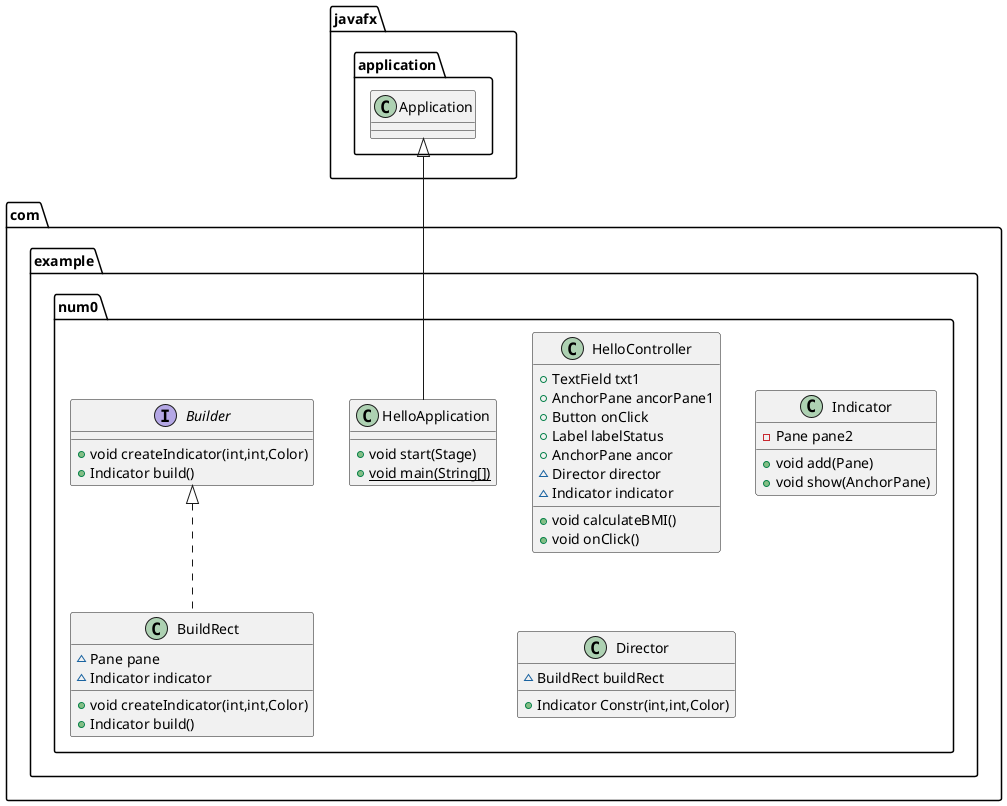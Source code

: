 @startuml
class com.example.num0.HelloApplication {
+ void start(Stage)
+ {static} void main(String[])
}
class com.example.num0.HelloController {
+ TextField txt1
+ AnchorPane ancorPane1
+ Button onClick
+ Label labelStatus
+ AnchorPane ancor
~ Director director
~ Indicator indicator
+ void calculateBMI()
+ void onClick()
}
class com.example.num0.Indicator {
- Pane pane2
+ void add(Pane)
+ void show(AnchorPane)
}
class com.example.num0.Director {
~ BuildRect buildRect
+ Indicator Constr(int,int,Color)
}
class com.example.num0.BuildRect {
~ Pane pane
~ Indicator indicator
+ void createIndicator(int,int,Color)
+ Indicator build()
}
interface com.example.num0.Builder {
+ void createIndicator(int,int,Color)
+ Indicator build()
}


javafx.application.Application <|-- com.example.num0.HelloApplication
com.example.num0.Builder <|.. com.example.num0.BuildRect
@enduml